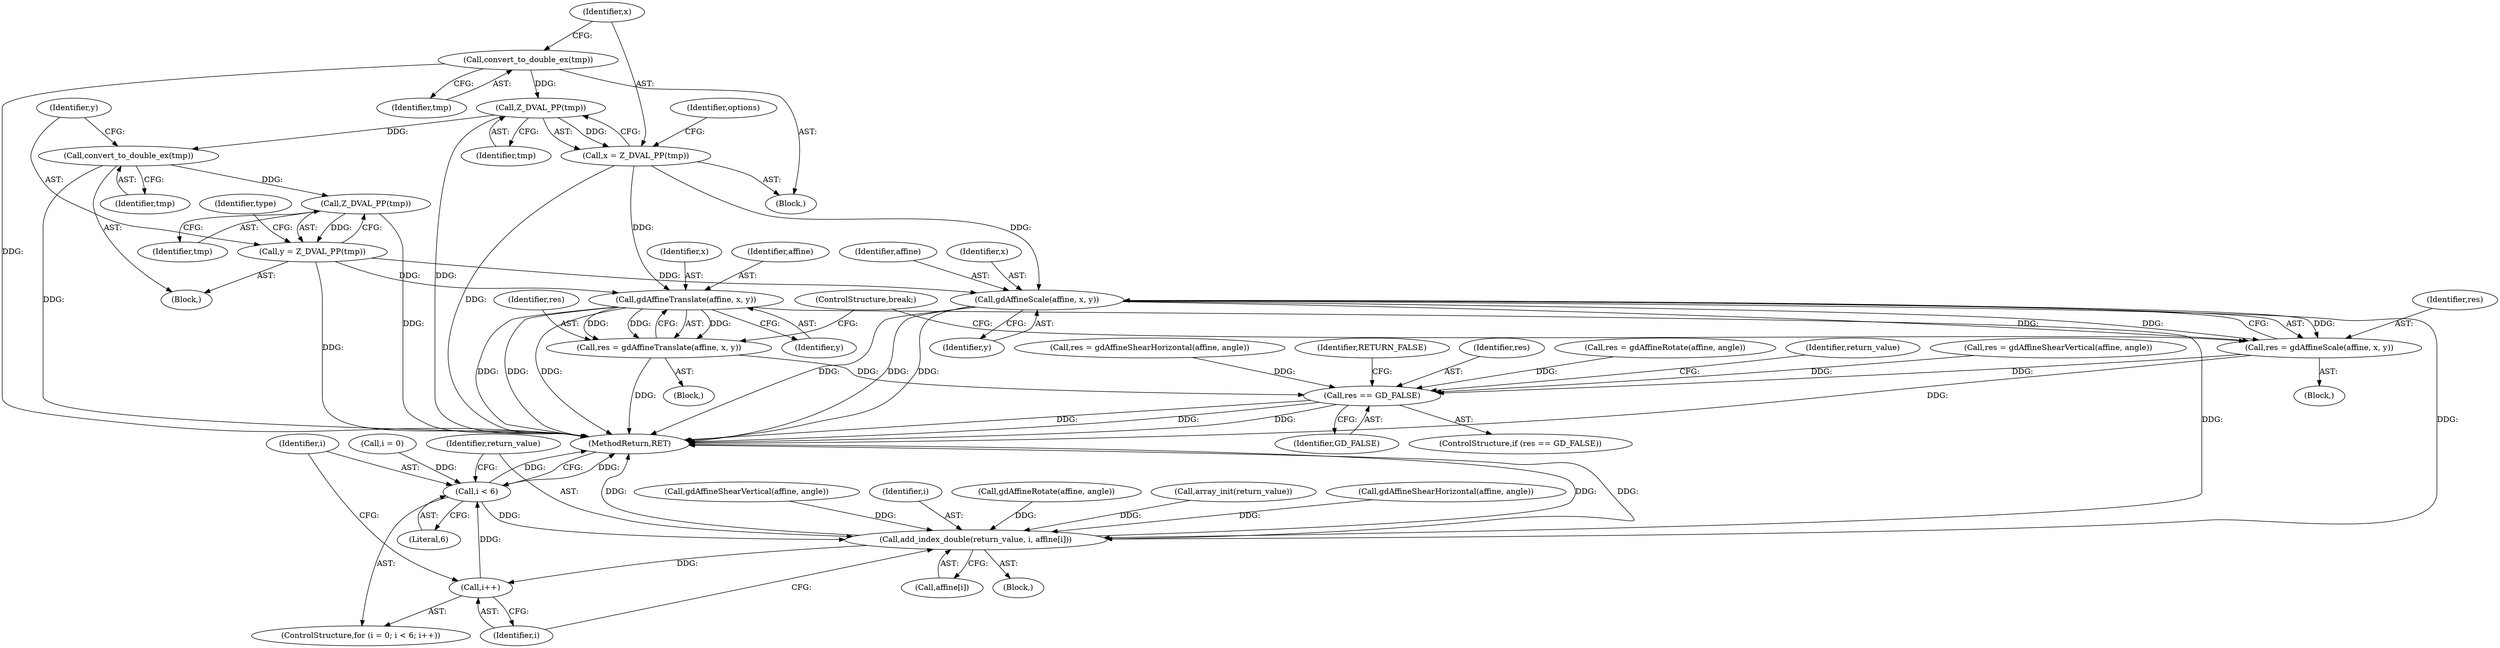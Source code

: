 digraph "1_php-src_2938329ce19cb8c4197dec146c3ec887c6f61d01_3@pointer" {
"1000148" [label="(Call,Z_DVAL_PP(tmp))"];
"1000144" [label="(Call,convert_to_double_ex(tmp))"];
"1000146" [label="(Call,x = Z_DVAL_PP(tmp))"];
"1000183" [label="(Call,gdAffineTranslate(affine, x, y))"];
"1000181" [label="(Call,res = gdAffineTranslate(affine, x, y))"];
"1000240" [label="(Call,res == GD_FALSE)"];
"1000259" [label="(Call,add_index_double(return_value, i, affine[i]))"];
"1000256" [label="(Call,i++)"];
"1000253" [label="(Call,i < 6)"];
"1000191" [label="(Call,gdAffineScale(affine, x, y))"];
"1000189" [label="(Call,res = gdAffineScale(affine, x, y))"];
"1000167" [label="(Call,convert_to_double_ex(tmp))"];
"1000171" [label="(Call,Z_DVAL_PP(tmp))"];
"1000169" [label="(Call,y = Z_DVAL_PP(tmp))"];
"1000157" [label="(Identifier,options)"];
"1000244" [label="(Identifier,RETURN_FALSE)"];
"1000226" [label="(Call,gdAffineShearVertical(affine, angle))"];
"1000259" [label="(Call,add_index_double(return_value, i, affine[i]))"];
"1000195" [label="(ControlStructure,break;)"];
"1000180" [label="(Block,)"];
"1000249" [label="(ControlStructure,for (i = 0; i < 6; i++))"];
"1000194" [label="(Identifier,y)"];
"1000183" [label="(Call,gdAffineTranslate(affine, x, y))"];
"1000168" [label="(Identifier,tmp)"];
"1000242" [label="(Identifier,GD_FALSE)"];
"1000265" [label="(MethodReturn,RET)"];
"1000186" [label="(Identifier,y)"];
"1000261" [label="(Identifier,i)"];
"1000170" [label="(Identifier,y)"];
"1000253" [label="(Call,i < 6)"];
"1000258" [label="(Block,)"];
"1000192" [label="(Identifier,affine)"];
"1000257" [label="(Identifier,i)"];
"1000239" [label="(ControlStructure,if (res == GD_FALSE))"];
"1000233" [label="(Call,gdAffineRotate(affine, angle))"];
"1000147" [label="(Identifier,x)"];
"1000254" [label="(Identifier,i)"];
"1000169" [label="(Call,y = Z_DVAL_PP(tmp))"];
"1000190" [label="(Identifier,res)"];
"1000240" [label="(Call,res == GD_FALSE)"];
"1000185" [label="(Identifier,x)"];
"1000260" [label="(Identifier,return_value)"];
"1000149" [label="(Identifier,tmp)"];
"1000145" [label="(Identifier,tmp)"];
"1000184" [label="(Identifier,affine)"];
"1000193" [label="(Identifier,x)"];
"1000189" [label="(Call,res = gdAffineScale(affine, x, y))"];
"1000178" [label="(Identifier,type)"];
"1000241" [label="(Identifier,res)"];
"1000231" [label="(Call,res = gdAffineRotate(affine, angle))"];
"1000167" [label="(Call,convert_to_double_ex(tmp))"];
"1000248" [label="(Identifier,return_value)"];
"1000247" [label="(Call,array_init(return_value))"];
"1000148" [label="(Call,Z_DVAL_PP(tmp))"];
"1000191" [label="(Call,gdAffineScale(affine, x, y))"];
"1000224" [label="(Call,res = gdAffineShearVertical(affine, angle))"];
"1000146" [label="(Call,x = Z_DVAL_PP(tmp))"];
"1000256" [label="(Call,i++)"];
"1000255" [label="(Literal,6)"];
"1000188" [label="(Block,)"];
"1000166" [label="(Block,)"];
"1000143" [label="(Block,)"];
"1000250" [label="(Call,i = 0)"];
"1000171" [label="(Call,Z_DVAL_PP(tmp))"];
"1000181" [label="(Call,res = gdAffineTranslate(affine, x, y))"];
"1000182" [label="(Identifier,res)"];
"1000213" [label="(Call,res = gdAffineShearHorizontal(affine, angle))"];
"1000262" [label="(Call,affine[i])"];
"1000172" [label="(Identifier,tmp)"];
"1000215" [label="(Call,gdAffineShearHorizontal(affine, angle))"];
"1000144" [label="(Call,convert_to_double_ex(tmp))"];
"1000148" -> "1000146"  [label="AST: "];
"1000148" -> "1000149"  [label="CFG: "];
"1000149" -> "1000148"  [label="AST: "];
"1000146" -> "1000148"  [label="CFG: "];
"1000148" -> "1000265"  [label="DDG: "];
"1000148" -> "1000146"  [label="DDG: "];
"1000144" -> "1000148"  [label="DDG: "];
"1000148" -> "1000167"  [label="DDG: "];
"1000144" -> "1000143"  [label="AST: "];
"1000144" -> "1000145"  [label="CFG: "];
"1000145" -> "1000144"  [label="AST: "];
"1000147" -> "1000144"  [label="CFG: "];
"1000144" -> "1000265"  [label="DDG: "];
"1000146" -> "1000143"  [label="AST: "];
"1000147" -> "1000146"  [label="AST: "];
"1000157" -> "1000146"  [label="CFG: "];
"1000146" -> "1000265"  [label="DDG: "];
"1000146" -> "1000183"  [label="DDG: "];
"1000146" -> "1000191"  [label="DDG: "];
"1000183" -> "1000181"  [label="AST: "];
"1000183" -> "1000186"  [label="CFG: "];
"1000184" -> "1000183"  [label="AST: "];
"1000185" -> "1000183"  [label="AST: "];
"1000186" -> "1000183"  [label="AST: "];
"1000181" -> "1000183"  [label="CFG: "];
"1000183" -> "1000265"  [label="DDG: "];
"1000183" -> "1000265"  [label="DDG: "];
"1000183" -> "1000265"  [label="DDG: "];
"1000183" -> "1000181"  [label="DDG: "];
"1000183" -> "1000181"  [label="DDG: "];
"1000183" -> "1000181"  [label="DDG: "];
"1000169" -> "1000183"  [label="DDG: "];
"1000183" -> "1000259"  [label="DDG: "];
"1000181" -> "1000180"  [label="AST: "];
"1000182" -> "1000181"  [label="AST: "];
"1000195" -> "1000181"  [label="CFG: "];
"1000181" -> "1000265"  [label="DDG: "];
"1000181" -> "1000240"  [label="DDG: "];
"1000240" -> "1000239"  [label="AST: "];
"1000240" -> "1000242"  [label="CFG: "];
"1000241" -> "1000240"  [label="AST: "];
"1000242" -> "1000240"  [label="AST: "];
"1000244" -> "1000240"  [label="CFG: "];
"1000248" -> "1000240"  [label="CFG: "];
"1000240" -> "1000265"  [label="DDG: "];
"1000240" -> "1000265"  [label="DDG: "];
"1000240" -> "1000265"  [label="DDG: "];
"1000224" -> "1000240"  [label="DDG: "];
"1000189" -> "1000240"  [label="DDG: "];
"1000213" -> "1000240"  [label="DDG: "];
"1000231" -> "1000240"  [label="DDG: "];
"1000259" -> "1000258"  [label="AST: "];
"1000259" -> "1000262"  [label="CFG: "];
"1000260" -> "1000259"  [label="AST: "];
"1000261" -> "1000259"  [label="AST: "];
"1000262" -> "1000259"  [label="AST: "];
"1000257" -> "1000259"  [label="CFG: "];
"1000259" -> "1000265"  [label="DDG: "];
"1000259" -> "1000265"  [label="DDG: "];
"1000259" -> "1000265"  [label="DDG: "];
"1000259" -> "1000256"  [label="DDG: "];
"1000247" -> "1000259"  [label="DDG: "];
"1000253" -> "1000259"  [label="DDG: "];
"1000226" -> "1000259"  [label="DDG: "];
"1000215" -> "1000259"  [label="DDG: "];
"1000233" -> "1000259"  [label="DDG: "];
"1000191" -> "1000259"  [label="DDG: "];
"1000256" -> "1000249"  [label="AST: "];
"1000256" -> "1000257"  [label="CFG: "];
"1000257" -> "1000256"  [label="AST: "];
"1000254" -> "1000256"  [label="CFG: "];
"1000256" -> "1000253"  [label="DDG: "];
"1000253" -> "1000249"  [label="AST: "];
"1000253" -> "1000255"  [label="CFG: "];
"1000254" -> "1000253"  [label="AST: "];
"1000255" -> "1000253"  [label="AST: "];
"1000260" -> "1000253"  [label="CFG: "];
"1000265" -> "1000253"  [label="CFG: "];
"1000253" -> "1000265"  [label="DDG: "];
"1000253" -> "1000265"  [label="DDG: "];
"1000250" -> "1000253"  [label="DDG: "];
"1000191" -> "1000189"  [label="AST: "];
"1000191" -> "1000194"  [label="CFG: "];
"1000192" -> "1000191"  [label="AST: "];
"1000193" -> "1000191"  [label="AST: "];
"1000194" -> "1000191"  [label="AST: "];
"1000189" -> "1000191"  [label="CFG: "];
"1000191" -> "1000265"  [label="DDG: "];
"1000191" -> "1000265"  [label="DDG: "];
"1000191" -> "1000265"  [label="DDG: "];
"1000191" -> "1000189"  [label="DDG: "];
"1000191" -> "1000189"  [label="DDG: "];
"1000191" -> "1000189"  [label="DDG: "];
"1000169" -> "1000191"  [label="DDG: "];
"1000189" -> "1000188"  [label="AST: "];
"1000190" -> "1000189"  [label="AST: "];
"1000195" -> "1000189"  [label="CFG: "];
"1000189" -> "1000265"  [label="DDG: "];
"1000167" -> "1000166"  [label="AST: "];
"1000167" -> "1000168"  [label="CFG: "];
"1000168" -> "1000167"  [label="AST: "];
"1000170" -> "1000167"  [label="CFG: "];
"1000167" -> "1000265"  [label="DDG: "];
"1000167" -> "1000171"  [label="DDG: "];
"1000171" -> "1000169"  [label="AST: "];
"1000171" -> "1000172"  [label="CFG: "];
"1000172" -> "1000171"  [label="AST: "];
"1000169" -> "1000171"  [label="CFG: "];
"1000171" -> "1000265"  [label="DDG: "];
"1000171" -> "1000169"  [label="DDG: "];
"1000169" -> "1000166"  [label="AST: "];
"1000170" -> "1000169"  [label="AST: "];
"1000178" -> "1000169"  [label="CFG: "];
"1000169" -> "1000265"  [label="DDG: "];
}
